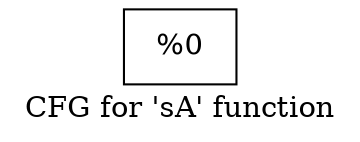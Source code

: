 digraph "CFG for 'sA' function" {
	label="CFG for 'sA' function";

	Node0x1df83e0 [shape=record,label="{%0}"];
}
